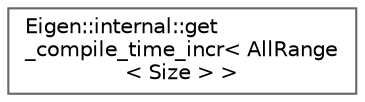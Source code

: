 digraph "Graphical Class Hierarchy"
{
 // LATEX_PDF_SIZE
  bgcolor="transparent";
  edge [fontname=Helvetica,fontsize=10,labelfontname=Helvetica,labelfontsize=10];
  node [fontname=Helvetica,fontsize=10,shape=box,height=0.2,width=0.4];
  rankdir="LR";
  Node0 [id="Node000000",label="Eigen::internal::get\l_compile_time_incr\< AllRange\l\< Size \> \>",height=0.2,width=0.4,color="grey40", fillcolor="white", style="filled",URL="$structEigen_1_1internal_1_1get__compile__time__incr_3_01AllRange_3_01Size_01_4_01_4.html",tooltip=" "];
}
